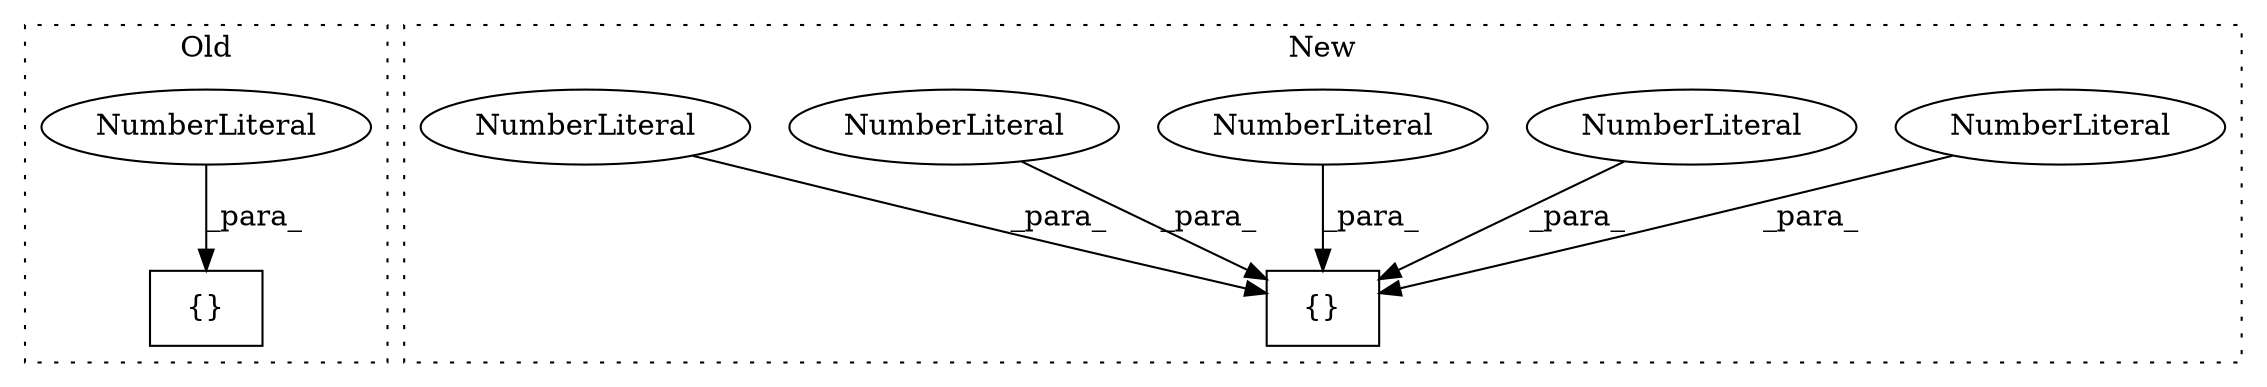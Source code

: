 digraph G {
subgraph cluster0 {
1 [label="{}" a="4" s="3623,3630" l="1,1" shape="box"];
7 [label="NumberLiteral" a="34" s="3624" l="6" shape="ellipse"];
label = "Old";
style="dotted";
}
subgraph cluster1 {
2 [label="{}" a="4" s="4999,5009" l="1,1" shape="box"];
3 [label="NumberLiteral" a="34" s="5000" l="1" shape="ellipse"];
4 [label="NumberLiteral" a="34" s="5006" l="1" shape="ellipse"];
5 [label="NumberLiteral" a="34" s="5002" l="1" shape="ellipse"];
6 [label="NumberLiteral" a="34" s="5004" l="1" shape="ellipse"];
8 [label="NumberLiteral" a="34" s="5008" l="1" shape="ellipse"];
label = "New";
style="dotted";
}
3 -> 2 [label="_para_"];
4 -> 2 [label="_para_"];
5 -> 2 [label="_para_"];
6 -> 2 [label="_para_"];
7 -> 1 [label="_para_"];
8 -> 2 [label="_para_"];
}
